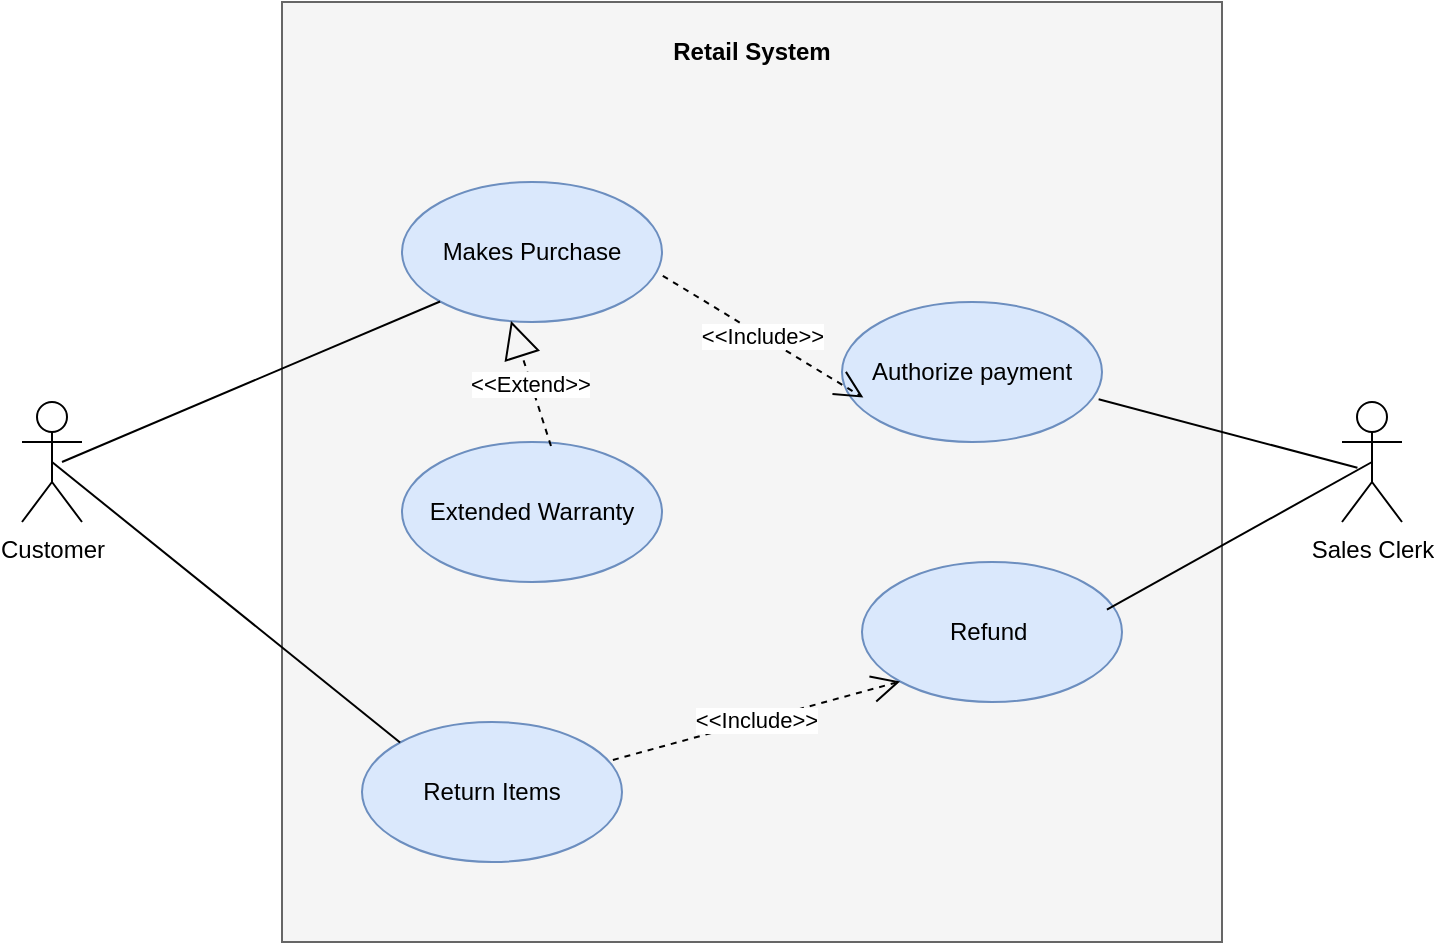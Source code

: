 <mxfile version="26.0.11">
  <diagram name="Page-1" id="sLZ6fawHMaXRHmfQnQ_6">
    <mxGraphModel dx="1063" dy="574" grid="1" gridSize="10" guides="1" tooltips="1" connect="1" arrows="1" fold="1" page="1" pageScale="1" pageWidth="850" pageHeight="1100" math="0" shadow="0">
      <root>
        <mxCell id="0" />
        <mxCell id="1" parent="0" />
        <mxCell id="bdaLXY16ujHPpvijaMIj-3" value="" style="whiteSpace=wrap;html=1;aspect=fixed;fillColor=#f5f5f5;fontColor=#333333;strokeColor=#666666;" vertex="1" parent="1">
          <mxGeometry x="220" y="60" width="470" height="470" as="geometry" />
        </mxCell>
        <mxCell id="bdaLXY16ujHPpvijaMIj-4" value="Retail System" style="text;html=1;align=center;verticalAlign=middle;whiteSpace=wrap;rounded=0;fontStyle=1" vertex="1" parent="1">
          <mxGeometry x="385" y="70" width="140" height="30" as="geometry" />
        </mxCell>
        <mxCell id="bdaLXY16ujHPpvijaMIj-5" value="Makes Purchase" style="ellipse;whiteSpace=wrap;html=1;fillColor=#dae8fc;strokeColor=#6c8ebf;" vertex="1" parent="1">
          <mxGeometry x="280" y="150" width="130" height="70" as="geometry" />
        </mxCell>
        <mxCell id="bdaLXY16ujHPpvijaMIj-6" value="Authorize payment" style="ellipse;whiteSpace=wrap;html=1;fillColor=#dae8fc;strokeColor=#6c8ebf;" vertex="1" parent="1">
          <mxGeometry x="500" y="210" width="130" height="70" as="geometry" />
        </mxCell>
        <mxCell id="bdaLXY16ujHPpvijaMIj-7" value="Extended Warranty" style="ellipse;whiteSpace=wrap;html=1;fillColor=#dae8fc;strokeColor=#6c8ebf;" vertex="1" parent="1">
          <mxGeometry x="280" y="280" width="130" height="70" as="geometry" />
        </mxCell>
        <mxCell id="bdaLXY16ujHPpvijaMIj-8" value="Refund&amp;nbsp;" style="ellipse;whiteSpace=wrap;html=1;fillColor=#dae8fc;strokeColor=#6c8ebf;" vertex="1" parent="1">
          <mxGeometry x="510" y="340" width="130" height="70" as="geometry" />
        </mxCell>
        <mxCell id="bdaLXY16ujHPpvijaMIj-9" value="Return Items" style="ellipse;whiteSpace=wrap;html=1;fillColor=#dae8fc;strokeColor=#6c8ebf;" vertex="1" parent="1">
          <mxGeometry x="260" y="420" width="130" height="70" as="geometry" />
        </mxCell>
        <mxCell id="bdaLXY16ujHPpvijaMIj-10" value="Sales Clerk" style="shape=umlActor;verticalLabelPosition=bottom;verticalAlign=top;html=1;" vertex="1" parent="1">
          <mxGeometry x="750" y="260" width="30" height="60" as="geometry" />
        </mxCell>
        <mxCell id="bdaLXY16ujHPpvijaMIj-11" value="Customer" style="shape=umlActor;verticalLabelPosition=bottom;verticalAlign=top;html=1;" vertex="1" parent="1">
          <mxGeometry x="90" y="260" width="30" height="60" as="geometry" />
        </mxCell>
        <mxCell id="bdaLXY16ujHPpvijaMIj-13" value="&amp;lt;&amp;lt;Extend&amp;gt;&amp;gt;" style="endArrow=block;endSize=16;endFill=0;html=1;rounded=0;entryX=0.419;entryY=0.992;entryDx=0;entryDy=0;entryPerimeter=0;dashed=1;exitX=0.573;exitY=0.029;exitDx=0;exitDy=0;exitPerimeter=0;" edge="1" parent="1" source="bdaLXY16ujHPpvijaMIj-7" target="bdaLXY16ujHPpvijaMIj-5">
          <mxGeometry width="160" relative="1" as="geometry">
            <mxPoint x="320" y="280" as="sourcePoint" />
            <mxPoint x="480" y="280" as="targetPoint" />
          </mxGeometry>
        </mxCell>
        <mxCell id="bdaLXY16ujHPpvijaMIj-15" value="" style="endArrow=none;html=1;rounded=0;entryX=0;entryY=1;entryDx=0;entryDy=0;" edge="1" parent="1" target="bdaLXY16ujHPpvijaMIj-5">
          <mxGeometry width="50" height="50" relative="1" as="geometry">
            <mxPoint x="110" y="290" as="sourcePoint" />
            <mxPoint x="160" y="240" as="targetPoint" />
          </mxGeometry>
        </mxCell>
        <mxCell id="bdaLXY16ujHPpvijaMIj-16" value="&amp;lt;&amp;lt;Include&amp;gt;&amp;gt;" style="endArrow=open;endSize=12;dashed=1;html=1;rounded=0;exitX=1.003;exitY=0.67;exitDx=0;exitDy=0;exitPerimeter=0;entryX=0.082;entryY=0.683;entryDx=0;entryDy=0;entryPerimeter=0;" edge="1" parent="1" source="bdaLXY16ujHPpvijaMIj-5" target="bdaLXY16ujHPpvijaMIj-6">
          <mxGeometry width="160" relative="1" as="geometry">
            <mxPoint x="340" y="410" as="sourcePoint" />
            <mxPoint x="500" y="410" as="targetPoint" />
          </mxGeometry>
        </mxCell>
        <mxCell id="bdaLXY16ujHPpvijaMIj-17" value="" style="endArrow=none;html=1;rounded=0;entryX=0.987;entryY=0.695;entryDx=0;entryDy=0;exitX=0.257;exitY=0.548;exitDx=0;exitDy=0;exitPerimeter=0;entryPerimeter=0;" edge="1" parent="1" source="bdaLXY16ujHPpvijaMIj-10" target="bdaLXY16ujHPpvijaMIj-6">
          <mxGeometry width="50" height="50" relative="1" as="geometry">
            <mxPoint x="120" y="300" as="sourcePoint" />
            <mxPoint x="309" y="220" as="targetPoint" />
          </mxGeometry>
        </mxCell>
        <mxCell id="bdaLXY16ujHPpvijaMIj-18" value="" style="endArrow=none;html=1;rounded=0;entryX=0.942;entryY=0.34;entryDx=0;entryDy=0;exitX=0.5;exitY=0.5;exitDx=0;exitDy=0;exitPerimeter=0;entryPerimeter=0;" edge="1" parent="1" source="bdaLXY16ujHPpvijaMIj-10" target="bdaLXY16ujHPpvijaMIj-8">
          <mxGeometry width="50" height="50" relative="1" as="geometry">
            <mxPoint x="768" y="303" as="sourcePoint" />
            <mxPoint x="638" y="269" as="targetPoint" />
          </mxGeometry>
        </mxCell>
        <mxCell id="bdaLXY16ujHPpvijaMIj-19" value="" style="endArrow=none;html=1;rounded=0;entryX=0;entryY=0;entryDx=0;entryDy=0;exitX=0.5;exitY=0.5;exitDx=0;exitDy=0;exitPerimeter=0;" edge="1" parent="1" source="bdaLXY16ujHPpvijaMIj-11" target="bdaLXY16ujHPpvijaMIj-9">
          <mxGeometry width="50" height="50" relative="1" as="geometry">
            <mxPoint x="120" y="300" as="sourcePoint" />
            <mxPoint x="309" y="220" as="targetPoint" />
          </mxGeometry>
        </mxCell>
        <mxCell id="bdaLXY16ujHPpvijaMIj-20" value="&amp;lt;&amp;lt;Include&amp;gt;&amp;gt;" style="endArrow=open;endSize=12;dashed=1;html=1;rounded=0;exitX=0.965;exitY=0.271;exitDx=0;exitDy=0;exitPerimeter=0;entryX=0;entryY=1;entryDx=0;entryDy=0;" edge="1" parent="1" source="bdaLXY16ujHPpvijaMIj-9" target="bdaLXY16ujHPpvijaMIj-8">
          <mxGeometry width="160" relative="1" as="geometry">
            <mxPoint x="420" y="207" as="sourcePoint" />
            <mxPoint x="521" y="268" as="targetPoint" />
          </mxGeometry>
        </mxCell>
      </root>
    </mxGraphModel>
  </diagram>
</mxfile>
